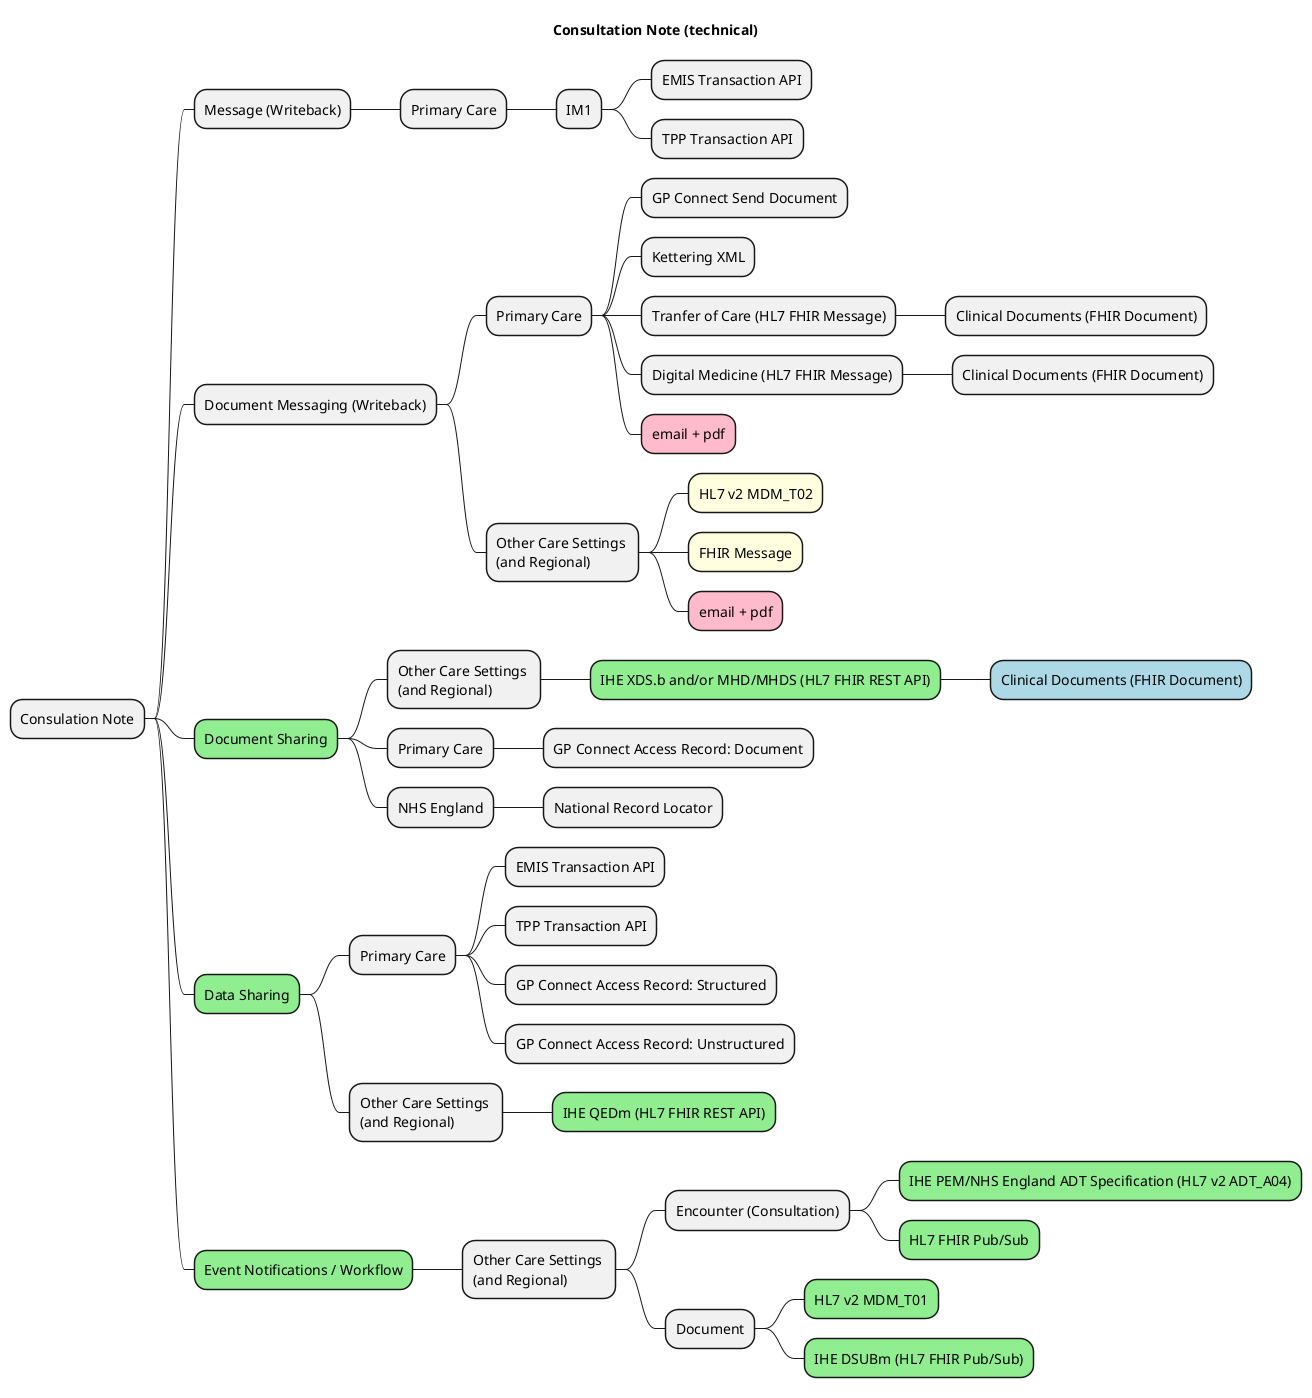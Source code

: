 @startmindmap

title "Consultation Note (technical)"

skinparam svgDimensionStyle false

* Consulation Note
** Message (Writeback)
*** Primary Care
**** IM1
***** EMIS Transaction API
***** TPP Transaction API
** Document Messaging (Writeback)
*** Primary Care
**** GP Connect Send Document
**** Kettering XML
**** Tranfer of Care (HL7 FHIR Message)
***** Clinical Documents (FHIR Document)
**** Digital Medicine (HL7 FHIR Message)
***** Clinical Documents (FHIR Document)
****[#FFBBCC] email + pdf
*** Other Care Settings \n(and Regional)
****[#lightyellow] HL7 v2 MDM_T02
****[#lightyellow] FHIR Message
****[#FFBBCC] email + pdf
**[#lightgreen] Document Sharing
*** Other Care Settings \n(and Regional)
****[#lightgreen] IHE XDS.b and/or MHD/MHDS (HL7 FHIR REST API)
*****[#lightblue] Clinical Documents (FHIR Document)
*** Primary Care
**** GP Connect Access Record: Document
*** NHS England
**** National Record Locator
**[#lightgreen] Data Sharing
*** Primary Care
**** EMIS Transaction API
**** TPP Transaction API
**** GP Connect Access Record: Structured
**** GP Connect Access Record: Unstructured
*** Other Care Settings \n(and Regional)
****[#lightgreen] IHE QEDm (HL7 FHIR REST API)
**[#lightgreen] Event Notifications / Workflow
*** Other Care Settings \n(and Regional)
**** Encounter (Consultation)
*****[#lightgreen] IHE PEM/NHS England ADT Specification (HL7 v2 ADT_A04)
*****[#lightgreen] HL7 FHIR Pub/Sub
**** Document
*****[#lightgreen] HL7 v2 MDM_T01
*****[#lightgreen] IHE DSUBm (HL7 FHIR Pub/Sub)


@endmindmap
